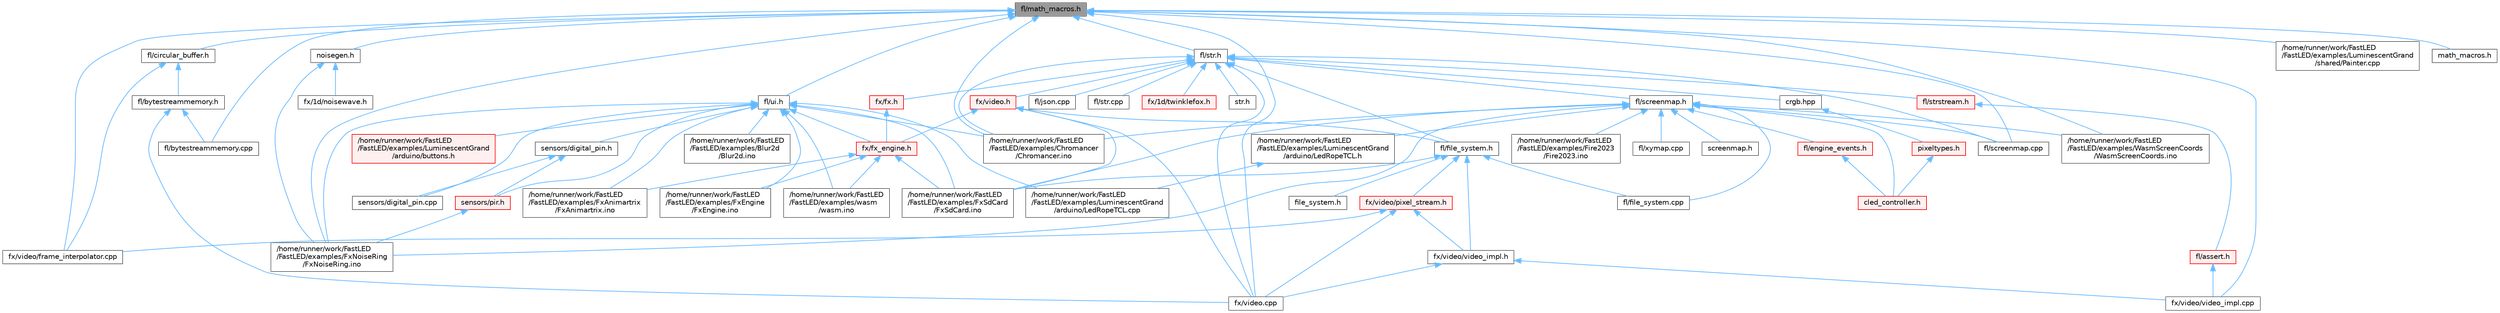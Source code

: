 digraph "fl/math_macros.h"
{
 // INTERACTIVE_SVG=YES
 // LATEX_PDF_SIZE
  bgcolor="transparent";
  edge [fontname=Helvetica,fontsize=10,labelfontname=Helvetica,labelfontsize=10];
  node [fontname=Helvetica,fontsize=10,shape=box,height=0.2,width=0.4];
  Node1 [id="Node000001",label="fl/math_macros.h",height=0.2,width=0.4,color="gray40", fillcolor="grey60", style="filled", fontcolor="black",tooltip=" "];
  Node1 -> Node2 [id="edge1_Node000001_Node000002",dir="back",color="steelblue1",style="solid",tooltip=" "];
  Node2 [id="Node000002",label="/home/runner/work/FastLED\l/FastLED/examples/Chromancer\l/Chromancer.ino",height=0.2,width=0.4,color="grey40", fillcolor="white", style="filled",URL="$d1/ddb/_chromancer_8ino.html",tooltip=" "];
  Node1 -> Node3 [id="edge2_Node000001_Node000003",dir="back",color="steelblue1",style="solid",tooltip=" "];
  Node3 [id="Node000003",label="/home/runner/work/FastLED\l/FastLED/examples/FxNoiseRing\l/FxNoiseRing.ino",height=0.2,width=0.4,color="grey40", fillcolor="white", style="filled",URL="$d3/dac/_fx_noise_ring_8ino.html",tooltip=" "];
  Node1 -> Node4 [id="edge3_Node000001_Node000004",dir="back",color="steelblue1",style="solid",tooltip=" "];
  Node4 [id="Node000004",label="/home/runner/work/FastLED\l/FastLED/examples/LuminescentGrand\l/shared/Painter.cpp",height=0.2,width=0.4,color="grey40", fillcolor="white", style="filled",URL="$db/d33/_painter_8cpp.html",tooltip=" "];
  Node1 -> Node5 [id="edge4_Node000001_Node000005",dir="back",color="steelblue1",style="solid",tooltip=" "];
  Node5 [id="Node000005",label="/home/runner/work/FastLED\l/FastLED/examples/WasmScreenCoords\l/WasmScreenCoords.ino",height=0.2,width=0.4,color="grey40", fillcolor="white", style="filled",URL="$dc/d4d/_wasm_screen_coords_8ino.html",tooltip="Simple test for screen coordinates in the web compiled version of FastLED."];
  Node1 -> Node6 [id="edge5_Node000001_Node000006",dir="back",color="steelblue1",style="solid",tooltip=" "];
  Node6 [id="Node000006",label="fl/bytestreammemory.cpp",height=0.2,width=0.4,color="grey40", fillcolor="white", style="filled",URL="$de/d95/bytestreammemory_8cpp.html",tooltip=" "];
  Node1 -> Node7 [id="edge6_Node000001_Node000007",dir="back",color="steelblue1",style="solid",tooltip=" "];
  Node7 [id="Node000007",label="fl/circular_buffer.h",height=0.2,width=0.4,color="grey40", fillcolor="white", style="filled",URL="$d9/d43/circular__buffer_8h.html",tooltip=" "];
  Node7 -> Node8 [id="edge7_Node000007_Node000008",dir="back",color="steelblue1",style="solid",tooltip=" "];
  Node8 [id="Node000008",label="fl/bytestreammemory.h",height=0.2,width=0.4,color="grey40", fillcolor="white", style="filled",URL="$d1/d24/bytestreammemory_8h.html",tooltip=" "];
  Node8 -> Node6 [id="edge8_Node000008_Node000006",dir="back",color="steelblue1",style="solid",tooltip=" "];
  Node8 -> Node9 [id="edge9_Node000008_Node000009",dir="back",color="steelblue1",style="solid",tooltip=" "];
  Node9 [id="Node000009",label="fx/video.cpp",height=0.2,width=0.4,color="grey40", fillcolor="white", style="filled",URL="$d0/d05/video_8cpp.html",tooltip=" "];
  Node7 -> Node10 [id="edge10_Node000007_Node000010",dir="back",color="steelblue1",style="solid",tooltip=" "];
  Node10 [id="Node000010",label="fx/video/frame_interpolator.cpp",height=0.2,width=0.4,color="grey40", fillcolor="white", style="filled",URL="$d5/da4/frame__interpolator_8cpp.html",tooltip=" "];
  Node1 -> Node11 [id="edge11_Node000001_Node000011",dir="back",color="steelblue1",style="solid",tooltip=" "];
  Node11 [id="Node000011",label="fl/screenmap.cpp",height=0.2,width=0.4,color="grey40", fillcolor="white", style="filled",URL="$d9/d6f/screenmap_8cpp.html",tooltip=" "];
  Node1 -> Node12 [id="edge12_Node000001_Node000012",dir="back",color="steelblue1",style="solid",tooltip=" "];
  Node12 [id="Node000012",label="fl/str.h",height=0.2,width=0.4,color="grey40", fillcolor="white", style="filled",URL="$dc/d0e/fl_2str_8h.html",tooltip=" "];
  Node12 -> Node2 [id="edge13_Node000012_Node000002",dir="back",color="steelblue1",style="solid",tooltip=" "];
  Node12 -> Node13 [id="edge14_Node000012_Node000013",dir="back",color="steelblue1",style="solid",tooltip=" "];
  Node13 [id="Node000013",label="crgb.hpp",height=0.2,width=0.4,color="grey40", fillcolor="white", style="filled",URL="$d0/d4b/crgb_8hpp.html",tooltip="Defines utility functions for the red, green, and blue (RGB) pixel struct."];
  Node13 -> Node14 [id="edge15_Node000013_Node000014",dir="back",color="steelblue1",style="solid",tooltip=" "];
  Node14 [id="Node000014",label="pixeltypes.h",height=0.2,width=0.4,color="red", fillcolor="#FFF0F0", style="filled",URL="$d2/dba/pixeltypes_8h.html",tooltip="Includes defintions for RGB and HSV pixels."];
  Node14 -> Node76 [id="edge16_Node000014_Node000076",dir="back",color="steelblue1",style="solid",tooltip=" "];
  Node76 [id="Node000076",label="cled_controller.h",height=0.2,width=0.4,color="red", fillcolor="#FFF0F0", style="filled",URL="$db/d6d/cled__controller_8h.html",tooltip="base definitions used by led controllers for writing out led data"];
  Node12 -> Node123 [id="edge17_Node000012_Node000123",dir="back",color="steelblue1",style="solid",tooltip=" "];
  Node123 [id="Node000123",label="fl/file_system.h",height=0.2,width=0.4,color="grey40", fillcolor="white", style="filled",URL="$d9/d28/fl_2file__system_8h.html",tooltip=" "];
  Node123 -> Node43 [id="edge18_Node000123_Node000043",dir="back",color="steelblue1",style="solid",tooltip=" "];
  Node43 [id="Node000043",label="/home/runner/work/FastLED\l/FastLED/examples/FxSdCard\l/FxSdCard.ino",height=0.2,width=0.4,color="grey40", fillcolor="white", style="filled",URL="$d7/d35/_fx_sd_card_8ino.html",tooltip=" "];
  Node123 -> Node124 [id="edge19_Node000123_Node000124",dir="back",color="steelblue1",style="solid",tooltip=" "];
  Node124 [id="Node000124",label="file_system.h",height=0.2,width=0.4,color="grey40", fillcolor="white", style="filled",URL="$d6/d8d/file__system_8h.html",tooltip=" "];
  Node123 -> Node125 [id="edge20_Node000123_Node000125",dir="back",color="steelblue1",style="solid",tooltip=" "];
  Node125 [id="Node000125",label="fl/file_system.cpp",height=0.2,width=0.4,color="grey40", fillcolor="white", style="filled",URL="$d4/d37/file__system_8cpp.html",tooltip=" "];
  Node123 -> Node126 [id="edge21_Node000123_Node000126",dir="back",color="steelblue1",style="solid",tooltip=" "];
  Node126 [id="Node000126",label="fx/video/pixel_stream.h",height=0.2,width=0.4,color="red", fillcolor="#FFF0F0", style="filled",URL="$d3/dfa/pixel__stream_8h.html",tooltip=" "];
  Node126 -> Node9 [id="edge22_Node000126_Node000009",dir="back",color="steelblue1",style="solid",tooltip=" "];
  Node126 -> Node10 [id="edge23_Node000126_Node000010",dir="back",color="steelblue1",style="solid",tooltip=" "];
  Node126 -> Node128 [id="edge24_Node000126_Node000128",dir="back",color="steelblue1",style="solid",tooltip=" "];
  Node128 [id="Node000128",label="fx/video/video_impl.h",height=0.2,width=0.4,color="grey40", fillcolor="white", style="filled",URL="$d5/d82/video__impl_8h.html",tooltip=" "];
  Node128 -> Node9 [id="edge25_Node000128_Node000009",dir="back",color="steelblue1",style="solid",tooltip=" "];
  Node128 -> Node129 [id="edge26_Node000128_Node000129",dir="back",color="steelblue1",style="solid",tooltip=" "];
  Node129 [id="Node000129",label="fx/video/video_impl.cpp",height=0.2,width=0.4,color="grey40", fillcolor="white", style="filled",URL="$d0/d7f/video__impl_8cpp.html",tooltip=" "];
  Node123 -> Node128 [id="edge27_Node000123_Node000128",dir="back",color="steelblue1",style="solid",tooltip=" "];
  Node12 -> Node131 [id="edge28_Node000012_Node000131",dir="back",color="steelblue1",style="solid",tooltip=" "];
  Node131 [id="Node000131",label="fl/json.cpp",height=0.2,width=0.4,color="grey40", fillcolor="white", style="filled",URL="$dd/d55/json_8cpp.html",tooltip=" "];
  Node12 -> Node11 [id="edge29_Node000012_Node000011",dir="back",color="steelblue1",style="solid",tooltip=" "];
  Node12 -> Node132 [id="edge30_Node000012_Node000132",dir="back",color="steelblue1",style="solid",tooltip=" "];
  Node132 [id="Node000132",label="fl/screenmap.h",height=0.2,width=0.4,color="grey40", fillcolor="white", style="filled",URL="$d7/d0d/fl_2screenmap_8h.html",tooltip=" "];
  Node132 -> Node2 [id="edge31_Node000132_Node000002",dir="back",color="steelblue1",style="solid",tooltip=" "];
  Node132 -> Node34 [id="edge32_Node000132_Node000034",dir="back",color="steelblue1",style="solid",tooltip=" "];
  Node34 [id="Node000034",label="/home/runner/work/FastLED\l/FastLED/examples/Fire2023\l/Fire2023.ino",height=0.2,width=0.4,color="grey40", fillcolor="white", style="filled",URL="$d8/d2c/_fire2023_8ino.html",tooltip=" "];
  Node132 -> Node3 [id="edge33_Node000132_Node000003",dir="back",color="steelblue1",style="solid",tooltip=" "];
  Node132 -> Node43 [id="edge34_Node000132_Node000043",dir="back",color="steelblue1",style="solid",tooltip=" "];
  Node132 -> Node133 [id="edge35_Node000132_Node000133",dir="back",color="steelblue1",style="solid",tooltip=" "];
  Node133 [id="Node000133",label="/home/runner/work/FastLED\l/FastLED/examples/LuminescentGrand\l/arduino/LedRopeTCL.h",height=0.2,width=0.4,color="grey40", fillcolor="white", style="filled",URL="$d9/d7e/_led_rope_t_c_l_8h.html",tooltip=" "];
  Node133 -> Node47 [id="edge36_Node000133_Node000047",dir="back",color="steelblue1",style="solid",tooltip=" "];
  Node47 [id="Node000047",label="/home/runner/work/FastLED\l/FastLED/examples/LuminescentGrand\l/arduino/LedRopeTCL.cpp",height=0.2,width=0.4,color="grey40", fillcolor="white", style="filled",URL="$d6/dc9/_led_rope_t_c_l_8cpp.html",tooltip=" "];
  Node132 -> Node5 [id="edge37_Node000132_Node000005",dir="back",color="steelblue1",style="solid",tooltip=" "];
  Node132 -> Node76 [id="edge38_Node000132_Node000076",dir="back",color="steelblue1",style="solid",tooltip=" "];
  Node132 -> Node134 [id="edge39_Node000132_Node000134",dir="back",color="steelblue1",style="solid",tooltip=" "];
  Node134 [id="Node000134",label="fl/engine_events.h",height=0.2,width=0.4,color="red", fillcolor="#FFF0F0", style="filled",URL="$dc/dd9/fl_2engine__events_8h.html",tooltip=" "];
  Node134 -> Node76 [id="edge40_Node000134_Node000076",dir="back",color="steelblue1",style="solid",tooltip=" "];
  Node132 -> Node125 [id="edge41_Node000132_Node000125",dir="back",color="steelblue1",style="solid",tooltip=" "];
  Node132 -> Node11 [id="edge42_Node000132_Node000011",dir="back",color="steelblue1",style="solid",tooltip=" "];
  Node132 -> Node137 [id="edge43_Node000132_Node000137",dir="back",color="steelblue1",style="solid",tooltip=" "];
  Node137 [id="Node000137",label="fl/xymap.cpp",height=0.2,width=0.4,color="grey40", fillcolor="white", style="filled",URL="$d7/d09/xymap_8cpp.html",tooltip=" "];
  Node132 -> Node138 [id="edge44_Node000132_Node000138",dir="back",color="steelblue1",style="solid",tooltip=" "];
  Node138 [id="Node000138",label="screenmap.h",height=0.2,width=0.4,color="grey40", fillcolor="white", style="filled",URL="$d7/d97/screenmap_8h.html",tooltip=" "];
  Node12 -> Node139 [id="edge45_Node000012_Node000139",dir="back",color="steelblue1",style="solid",tooltip=" "];
  Node139 [id="Node000139",label="fl/str.cpp",height=0.2,width=0.4,color="grey40", fillcolor="white", style="filled",URL="$d1/d1f/str_8cpp.html",tooltip=" "];
  Node12 -> Node140 [id="edge46_Node000012_Node000140",dir="back",color="steelblue1",style="solid",tooltip=" "];
  Node140 [id="Node000140",label="fl/strstream.h",height=0.2,width=0.4,color="red", fillcolor="#FFF0F0", style="filled",URL="$d8/d00/strstream_8h.html",tooltip=" "];
  Node140 -> Node141 [id="edge47_Node000140_Node000141",dir="back",color="steelblue1",style="solid",tooltip=" "];
  Node141 [id="Node000141",label="fl/assert.h",height=0.2,width=0.4,color="red", fillcolor="#FFF0F0", style="filled",URL="$dc/da7/assert_8h.html",tooltip=" "];
  Node141 -> Node129 [id="edge48_Node000141_Node000129",dir="back",color="steelblue1",style="solid",tooltip=" "];
  Node12 -> Node101 [id="edge49_Node000012_Node000101",dir="back",color="steelblue1",style="solid",tooltip=" "];
  Node101 [id="Node000101",label="fx/1d/twinklefox.h",height=0.2,width=0.4,color="red", fillcolor="#FFF0F0", style="filled",URL="$d1/df6/twinklefox_8h.html",tooltip=" "];
  Node12 -> Node156 [id="edge50_Node000012_Node000156",dir="back",color="steelblue1",style="solid",tooltip=" "];
  Node156 [id="Node000156",label="fx/fx.h",height=0.2,width=0.4,color="red", fillcolor="#FFF0F0", style="filled",URL="$d2/d0c/fx_8h.html",tooltip=" "];
  Node156 -> Node145 [id="edge51_Node000156_Node000145",dir="back",color="steelblue1",style="solid",tooltip=" "];
  Node145 [id="Node000145",label="fx/fx_engine.h",height=0.2,width=0.4,color="red", fillcolor="#FFF0F0", style="filled",URL="$d9/d3c/fx__engine_8h.html",tooltip=" "];
  Node145 -> Node36 [id="edge52_Node000145_Node000036",dir="back",color="steelblue1",style="solid",tooltip=" "];
  Node36 [id="Node000036",label="/home/runner/work/FastLED\l/FastLED/examples/FxAnimartrix\l/FxAnimartrix.ino",height=0.2,width=0.4,color="grey40", fillcolor="white", style="filled",URL="$dd/d96/_fx_animartrix_8ino.html",tooltip=" "];
  Node145 -> Node39 [id="edge53_Node000145_Node000039",dir="back",color="steelblue1",style="solid",tooltip=" "];
  Node39 [id="Node000039",label="/home/runner/work/FastLED\l/FastLED/examples/FxEngine\l/FxEngine.ino",height=0.2,width=0.4,color="grey40", fillcolor="white", style="filled",URL="$d6/d35/_fx_engine_8ino.html",tooltip="Demonstrates how to use the FxEngine to switch between different effects on a 2D LED matrix."];
  Node145 -> Node43 [id="edge54_Node000145_Node000043",dir="back",color="steelblue1",style="solid",tooltip=" "];
  Node145 -> Node72 [id="edge55_Node000145_Node000072",dir="back",color="steelblue1",style="solid",tooltip=" "];
  Node72 [id="Node000072",label="/home/runner/work/FastLED\l/FastLED/examples/wasm\l/wasm.ino",height=0.2,width=0.4,color="grey40", fillcolor="white", style="filled",URL="$d7/dd3/wasm_8ino.html",tooltip="Demonstrates an advanced ino file with multiple effects and UI elements."];
  Node12 -> Node9 [id="edge56_Node000012_Node000009",dir="back",color="steelblue1",style="solid",tooltip=" "];
  Node12 -> Node158 [id="edge57_Node000012_Node000158",dir="back",color="steelblue1",style="solid",tooltip=" "];
  Node158 [id="Node000158",label="fx/video.h",height=0.2,width=0.4,color="red", fillcolor="#FFF0F0", style="filled",URL="$dd/d78/video_8h.html",tooltip=" "];
  Node158 -> Node43 [id="edge58_Node000158_Node000043",dir="back",color="steelblue1",style="solid",tooltip=" "];
  Node158 -> Node123 [id="edge59_Node000158_Node000123",dir="back",color="steelblue1",style="solid",tooltip=" "];
  Node158 -> Node145 [id="edge60_Node000158_Node000145",dir="back",color="steelblue1",style="solid",tooltip=" "];
  Node158 -> Node9 [id="edge61_Node000158_Node000009",dir="back",color="steelblue1",style="solid",tooltip=" "];
  Node12 -> Node161 [id="edge62_Node000012_Node000161",dir="back",color="steelblue1",style="solid",tooltip=" "];
  Node161 [id="Node000161",label="str.h",height=0.2,width=0.4,color="grey40", fillcolor="white", style="filled",URL="$d1/d93/str_8h.html",tooltip=" "];
  Node1 -> Node162 [id="edge63_Node000001_Node000162",dir="back",color="steelblue1",style="solid",tooltip=" "];
  Node162 [id="Node000162",label="fl/ui.h",height=0.2,width=0.4,color="grey40", fillcolor="white", style="filled",URL="$d9/d3b/ui_8h.html",tooltip=" "];
  Node162 -> Node23 [id="edge64_Node000162_Node000023",dir="back",color="steelblue1",style="solid",tooltip=" "];
  Node23 [id="Node000023",label="/home/runner/work/FastLED\l/FastLED/examples/Blur2d\l/Blur2d.ino",height=0.2,width=0.4,color="grey40", fillcolor="white", style="filled",URL="$df/d42/_blur2d_8ino.html",tooltip=" "];
  Node162 -> Node2 [id="edge65_Node000162_Node000002",dir="back",color="steelblue1",style="solid",tooltip=" "];
  Node162 -> Node36 [id="edge66_Node000162_Node000036",dir="back",color="steelblue1",style="solid",tooltip=" "];
  Node162 -> Node39 [id="edge67_Node000162_Node000039",dir="back",color="steelblue1",style="solid",tooltip=" "];
  Node162 -> Node3 [id="edge68_Node000162_Node000003",dir="back",color="steelblue1",style="solid",tooltip=" "];
  Node162 -> Node43 [id="edge69_Node000162_Node000043",dir="back",color="steelblue1",style="solid",tooltip=" "];
  Node162 -> Node47 [id="edge70_Node000162_Node000047",dir="back",color="steelblue1",style="solid",tooltip=" "];
  Node162 -> Node148 [id="edge71_Node000162_Node000148",dir="back",color="steelblue1",style="solid",tooltip=" "];
  Node148 [id="Node000148",label="/home/runner/work/FastLED\l/FastLED/examples/LuminescentGrand\l/arduino/buttons.h",height=0.2,width=0.4,color="red", fillcolor="#FFF0F0", style="filled",URL="$de/d05/buttons_8h.html",tooltip=" "];
  Node162 -> Node72 [id="edge72_Node000162_Node000072",dir="back",color="steelblue1",style="solid",tooltip=" "];
  Node162 -> Node145 [id="edge73_Node000162_Node000145",dir="back",color="steelblue1",style="solid",tooltip=" "];
  Node162 -> Node90 [id="edge74_Node000162_Node000090",dir="back",color="steelblue1",style="solid",tooltip=" "];
  Node90 [id="Node000090",label="sensors/digital_pin.cpp",height=0.2,width=0.4,color="grey40", fillcolor="white", style="filled",URL="$de/d2b/digital__pin_8cpp.html",tooltip=" "];
  Node162 -> Node163 [id="edge75_Node000162_Node000163",dir="back",color="steelblue1",style="solid",tooltip=" "];
  Node163 [id="Node000163",label="sensors/digital_pin.h",height=0.2,width=0.4,color="grey40", fillcolor="white", style="filled",URL="$dd/d83/digital__pin_8h.html",tooltip=" "];
  Node163 -> Node90 [id="edge76_Node000163_Node000090",dir="back",color="steelblue1",style="solid",tooltip=" "];
  Node163 -> Node164 [id="edge77_Node000163_Node000164",dir="back",color="steelblue1",style="solid",tooltip=" "];
  Node164 [id="Node000164",label="sensors/pir.h",height=0.2,width=0.4,color="red", fillcolor="#FFF0F0", style="filled",URL="$d9/dd3/pir_8h.html",tooltip=" "];
  Node164 -> Node3 [id="edge78_Node000164_Node000003",dir="back",color="steelblue1",style="solid",tooltip=" "];
  Node162 -> Node164 [id="edge79_Node000162_Node000164",dir="back",color="steelblue1",style="solid",tooltip=" "];
  Node1 -> Node9 [id="edge80_Node000001_Node000009",dir="back",color="steelblue1",style="solid",tooltip=" "];
  Node1 -> Node10 [id="edge81_Node000001_Node000010",dir="back",color="steelblue1",style="solid",tooltip=" "];
  Node1 -> Node129 [id="edge82_Node000001_Node000129",dir="back",color="steelblue1",style="solid",tooltip=" "];
  Node1 -> Node165 [id="edge83_Node000001_Node000165",dir="back",color="steelblue1",style="solid",tooltip=" "];
  Node165 [id="Node000165",label="math_macros.h",height=0.2,width=0.4,color="grey40", fillcolor="white", style="filled",URL="$d8/db8/math__macros_8h.html",tooltip=" "];
  Node1 -> Node166 [id="edge84_Node000001_Node000166",dir="back",color="steelblue1",style="solid",tooltip=" "];
  Node166 [id="Node000166",label="noisegen.h",height=0.2,width=0.4,color="grey40", fillcolor="white", style="filled",URL="$d8/d10/noisegen_8h.html",tooltip="Noise generation classes."];
  Node166 -> Node3 [id="edge85_Node000166_Node000003",dir="back",color="steelblue1",style="solid",tooltip=" "];
  Node166 -> Node98 [id="edge86_Node000166_Node000098",dir="back",color="steelblue1",style="solid",tooltip=" "];
  Node98 [id="Node000098",label="fx/1d/noisewave.h",height=0.2,width=0.4,color="grey40", fillcolor="white", style="filled",URL="$d9/d2c/noisewave_8h.html",tooltip=" "];
}
